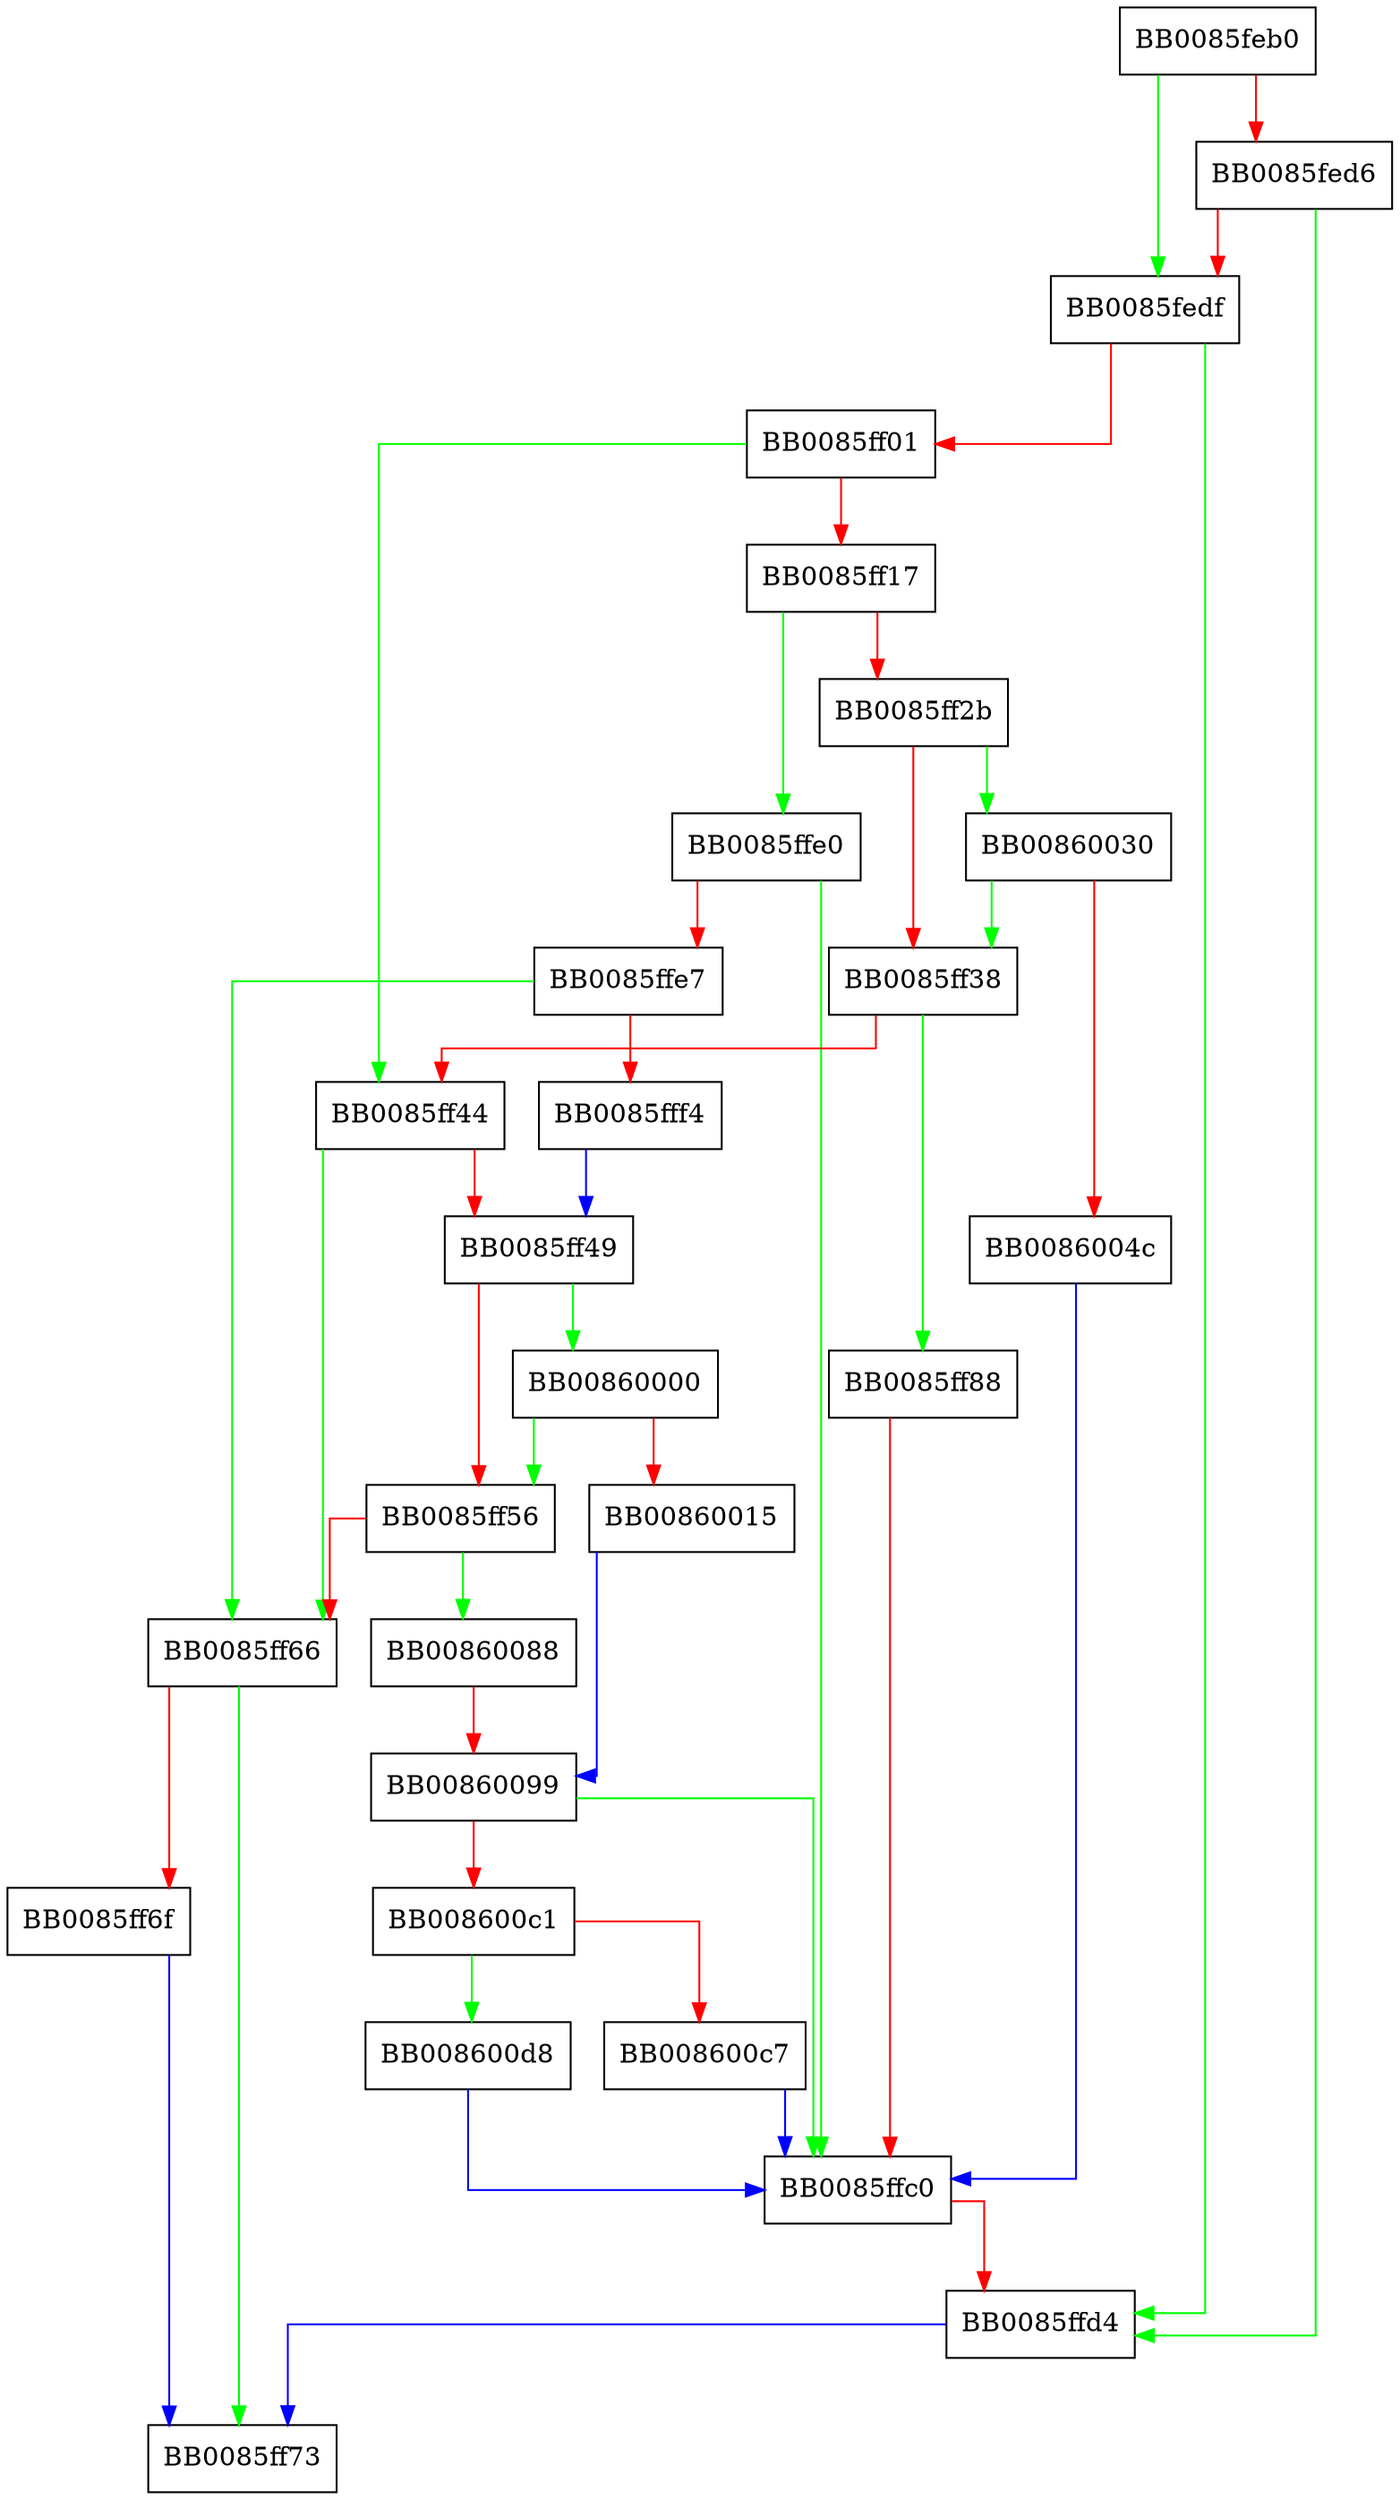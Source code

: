 digraph ossl_policy_level_add_node {
  node [shape="box"];
  graph [splines=ortho];
  BB0085feb0 -> BB0085fedf [color="green"];
  BB0085feb0 -> BB0085fed6 [color="red"];
  BB0085fed6 -> BB0085ffd4 [color="green"];
  BB0085fed6 -> BB0085fedf [color="red"];
  BB0085fedf -> BB0085ffd4 [color="green"];
  BB0085fedf -> BB0085ff01 [color="red"];
  BB0085ff01 -> BB0085ff44 [color="green"];
  BB0085ff01 -> BB0085ff17 [color="red"];
  BB0085ff17 -> BB0085ffe0 [color="green"];
  BB0085ff17 -> BB0085ff2b [color="red"];
  BB0085ff2b -> BB00860030 [color="green"];
  BB0085ff2b -> BB0085ff38 [color="red"];
  BB0085ff38 -> BB0085ff88 [color="green"];
  BB0085ff38 -> BB0085ff44 [color="red"];
  BB0085ff44 -> BB0085ff66 [color="green"];
  BB0085ff44 -> BB0085ff49 [color="red"];
  BB0085ff49 -> BB00860000 [color="green"];
  BB0085ff49 -> BB0085ff56 [color="red"];
  BB0085ff56 -> BB00860088 [color="green"];
  BB0085ff56 -> BB0085ff66 [color="red"];
  BB0085ff66 -> BB0085ff73 [color="green"];
  BB0085ff66 -> BB0085ff6f [color="red"];
  BB0085ff6f -> BB0085ff73 [color="blue"];
  BB0085ff88 -> BB0085ffc0 [color="red"];
  BB0085ffc0 -> BB0085ffd4 [color="red"];
  BB0085ffd4 -> BB0085ff73 [color="blue"];
  BB0085ffe0 -> BB0085ffc0 [color="green"];
  BB0085ffe0 -> BB0085ffe7 [color="red"];
  BB0085ffe7 -> BB0085ff66 [color="green"];
  BB0085ffe7 -> BB0085fff4 [color="red"];
  BB0085fff4 -> BB0085ff49 [color="blue"];
  BB00860000 -> BB0085ff56 [color="green"];
  BB00860000 -> BB00860015 [color="red"];
  BB00860015 -> BB00860099 [color="blue"];
  BB00860030 -> BB0085ff38 [color="green"];
  BB00860030 -> BB0086004c [color="red"];
  BB0086004c -> BB0085ffc0 [color="blue"];
  BB00860088 -> BB00860099 [color="red"];
  BB00860099 -> BB0085ffc0 [color="green"];
  BB00860099 -> BB008600c1 [color="red"];
  BB008600c1 -> BB008600d8 [color="green"];
  BB008600c1 -> BB008600c7 [color="red"];
  BB008600c7 -> BB0085ffc0 [color="blue"];
  BB008600d8 -> BB0085ffc0 [color="blue"];
}